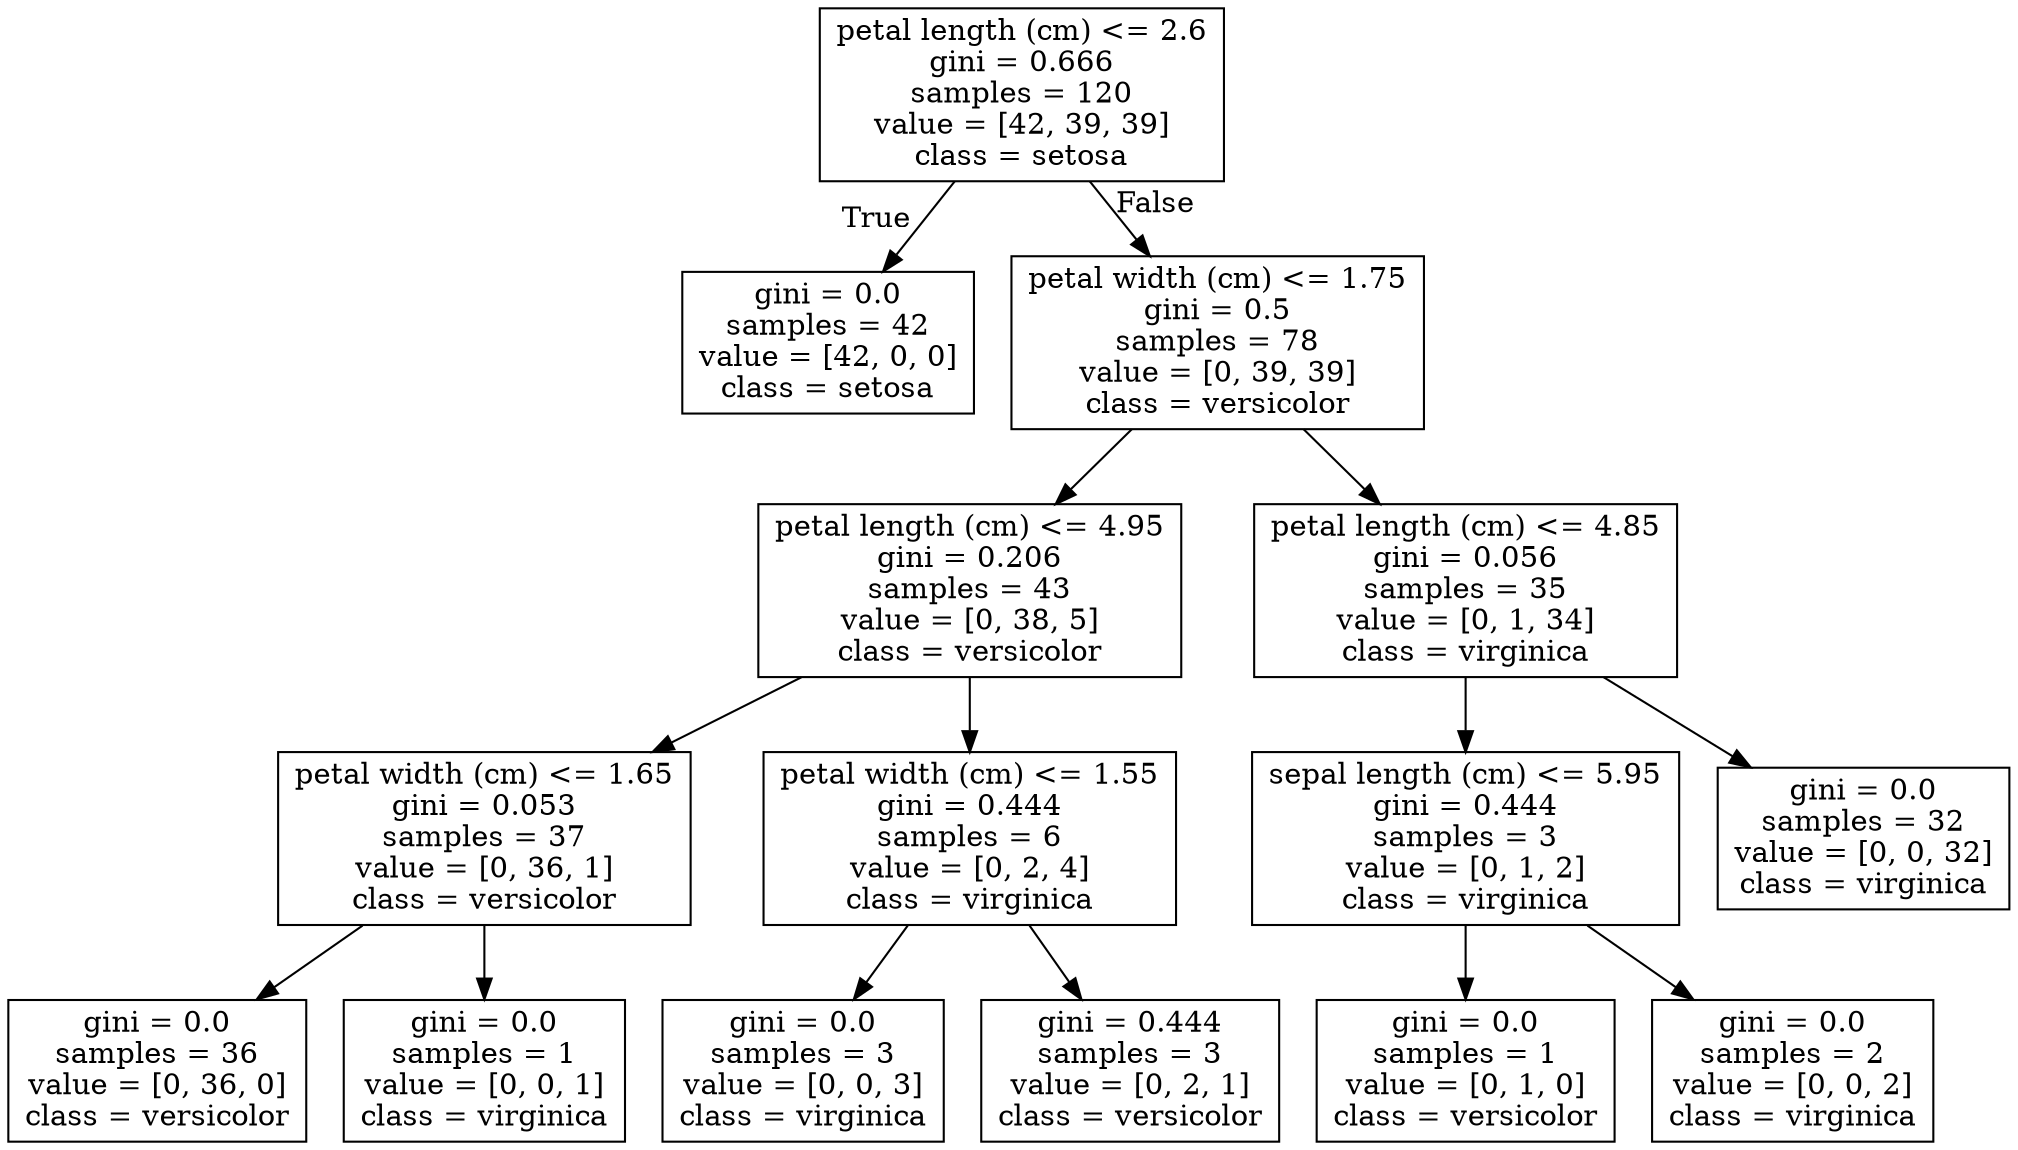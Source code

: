 digraph Tree {
node [shape=box] ;
0 [label="petal length (cm) <= 2.6\ngini = 0.666\nsamples = 120\nvalue = [42, 39, 39]\nclass = setosa"] ;
1 [label="gini = 0.0\nsamples = 42\nvalue = [42, 0, 0]\nclass = setosa"] ;
0 -> 1 [labeldistance=2.5, labelangle=45, headlabel="True"] ;
2 [label="petal width (cm) <= 1.75\ngini = 0.5\nsamples = 78\nvalue = [0, 39, 39]\nclass = versicolor"] ;
0 -> 2 [labeldistance=2.5, labelangle=-45, headlabel="False"] ;
3 [label="petal length (cm) <= 4.95\ngini = 0.206\nsamples = 43\nvalue = [0, 38, 5]\nclass = versicolor"] ;
2 -> 3 ;
4 [label="petal width (cm) <= 1.65\ngini = 0.053\nsamples = 37\nvalue = [0, 36, 1]\nclass = versicolor"] ;
3 -> 4 ;
5 [label="gini = 0.0\nsamples = 36\nvalue = [0, 36, 0]\nclass = versicolor"] ;
4 -> 5 ;
6 [label="gini = 0.0\nsamples = 1\nvalue = [0, 0, 1]\nclass = virginica"] ;
4 -> 6 ;
7 [label="petal width (cm) <= 1.55\ngini = 0.444\nsamples = 6\nvalue = [0, 2, 4]\nclass = virginica"] ;
3 -> 7 ;
8 [label="gini = 0.0\nsamples = 3\nvalue = [0, 0, 3]\nclass = virginica"] ;
7 -> 8 ;
9 [label="gini = 0.444\nsamples = 3\nvalue = [0, 2, 1]\nclass = versicolor"] ;
7 -> 9 ;
10 [label="petal length (cm) <= 4.85\ngini = 0.056\nsamples = 35\nvalue = [0, 1, 34]\nclass = virginica"] ;
2 -> 10 ;
11 [label="sepal length (cm) <= 5.95\ngini = 0.444\nsamples = 3\nvalue = [0, 1, 2]\nclass = virginica"] ;
10 -> 11 ;
12 [label="gini = 0.0\nsamples = 1\nvalue = [0, 1, 0]\nclass = versicolor"] ;
11 -> 12 ;
13 [label="gini = 0.0\nsamples = 2\nvalue = [0, 0, 2]\nclass = virginica"] ;
11 -> 13 ;
14 [label="gini = 0.0\nsamples = 32\nvalue = [0, 0, 32]\nclass = virginica"] ;
10 -> 14 ;
}